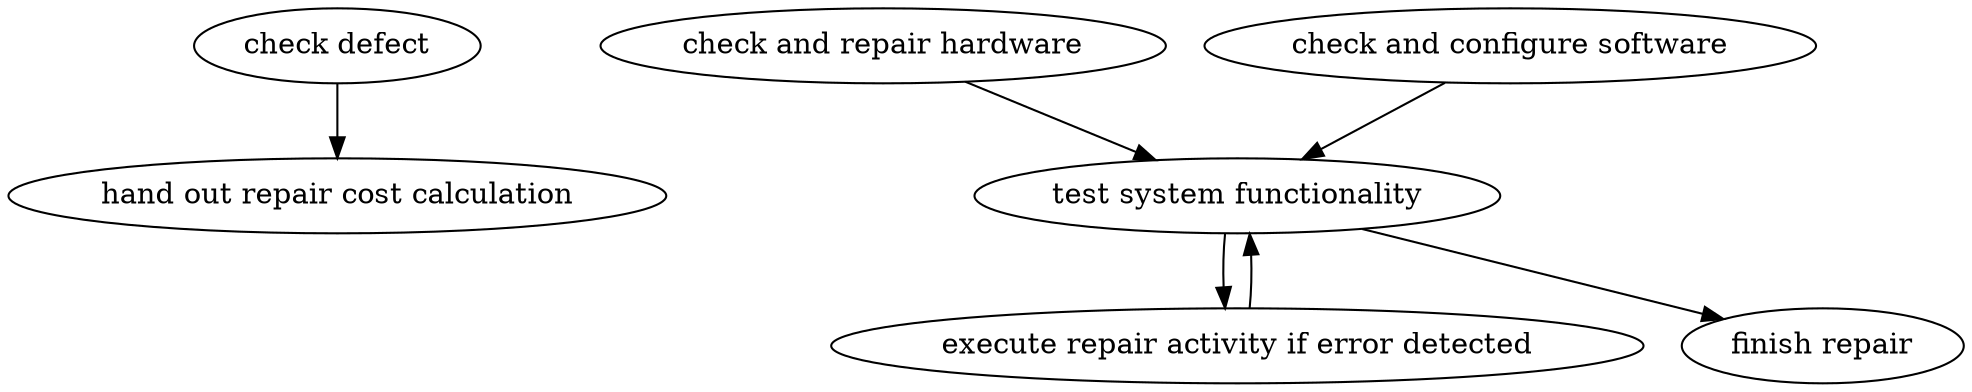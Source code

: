 strict digraph "doc-1.2" {
	graph [name="doc-1.2"];
	"check defect"	[attrs="{'type': 'Activity', 'label': 'check defect'}"];
	"hand out repair cost calculation"	[attrs="{'type': 'Activity', 'label': 'hand out repair cost calculation'}"];
	"check defect" -> "hand out repair cost calculation"	[attrs="{'type': 'flow', 'label': 'flow'}"];
	"check and repair hardware"	[attrs="{'type': 'Activity', 'label': 'check and repair hardware'}"];
	"test system functionality"	[attrs="{'type': 'Activity', 'label': 'test system functionality'}"];
	"check and repair hardware" -> "test system functionality"	[attrs="{'type': 'flow', 'label': 'flow'}"];
	"check and configure software"	[attrs="{'type': 'Activity', 'label': 'check and configure software'}"];
	"check and configure software" -> "test system functionality"	[attrs="{'type': 'flow', 'label': 'flow'}"];
	"execute repair activity if error detected"	[attrs="{'type': 'Activity', 'label': 'execute repair activity if error detected'}"];
	"test system functionality" -> "execute repair activity if error detected"	[attrs="{'type': 'flow', 'label': 'flow'}"];
	"finish repair"	[attrs="{'type': 'Activity', 'label': 'finish repair'}"];
	"test system functionality" -> "finish repair"	[attrs="{'type': 'flow', 'label': 'flow'}"];
	"execute repair activity if error detected" -> "test system functionality"	[attrs="{'type': 'flow', 'label': 'flow'}"];
}
